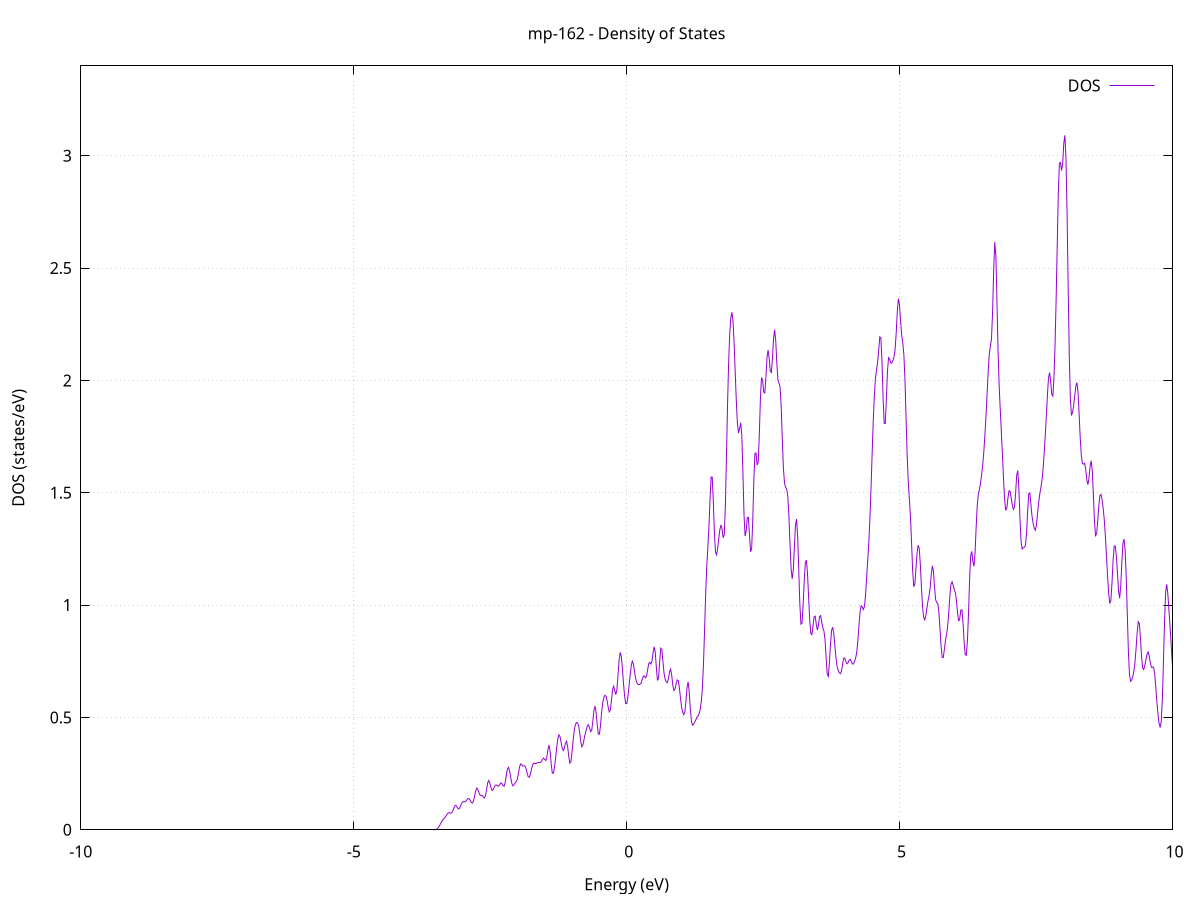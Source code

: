 set title 'mp-162 - Density of States'
set xlabel 'Energy (eV)'
set ylabel 'DOS (states/eV)'
set grid
set xrange [-10:10]
set yrange [0:3.400]
set xzeroaxis lt -1
set terminal png size 800,600
set output 'mp-162_dos_gnuplot.png'
plot '-' using 1:2 with lines title 'DOS'
-23.712700 0.000000
-23.692600 0.000000
-23.672600 0.000000
-23.652500 0.000000
-23.632400 0.000000
-23.612400 0.000000
-23.592300 0.000000
-23.572200 0.000000
-23.552200 0.000000
-23.532100 0.000000
-23.512000 0.000000
-23.492000 0.000000
-23.471900 0.000000
-23.451900 0.000000
-23.431800 0.000000
-23.411700 0.000000
-23.391700 0.000000
-23.371600 0.000000
-23.351500 0.000000
-23.331500 0.000000
-23.311400 0.000000
-23.291300 0.000000
-23.271300 0.000000
-23.251200 0.000000
-23.231200 0.000000
-23.211100 0.000000
-23.191000 0.000000
-23.171000 0.000000
-23.150900 0.000000
-23.130800 0.000000
-23.110800 0.000000
-23.090700 0.000000
-23.070600 0.000000
-23.050600 0.000000
-23.030500 0.000000
-23.010400 0.000000
-22.990400 0.000000
-22.970300 0.000000
-22.950300 0.000000
-22.930200 0.000000
-22.910100 0.000000
-22.890100 0.000000
-22.870000 0.000000
-22.849900 0.000000
-22.829900 0.000000
-22.809800 0.000000
-22.789700 0.000000
-22.769700 0.000000
-22.749600 0.000000
-22.729600 0.000000
-22.709500 0.000000
-22.689400 0.000000
-22.669400 0.000000
-22.649300 0.000000
-22.629200 0.000000
-22.609200 0.000000
-22.589100 0.000000
-22.569000 0.000000
-22.549000 0.000000
-22.528900 0.000000
-22.508900 0.000000
-22.488800 0.000000
-22.468700 0.000000
-22.448700 0.000000
-22.428600 0.000000
-22.408500 0.000000
-22.388500 0.000000
-22.368400 0.000000
-22.348300 0.000000
-22.328300 0.000000
-22.308200 0.000000
-22.288100 0.000000
-22.268100 0.000000
-22.248000 0.000000
-22.228000 0.000000
-22.207900 0.000000
-22.187800 0.000000
-22.167800 0.000000
-22.147700 0.000000
-22.127600 0.000000
-22.107600 0.000000
-22.087500 0.000000
-22.067400 0.000000
-22.047400 0.000000
-22.027300 0.000100
-22.007300 0.000900
-21.987200 0.007400
-21.967100 0.046700
-21.947100 0.225700
-21.927000 0.843800
-21.906900 2.462300
-21.886900 5.652300
-21.866800 10.286400
-21.846700 15.009600
-21.826700 17.970500
-21.806600 18.567800
-21.786500 18.201800
-21.766500 19.006400
-21.746400 22.097700
-21.726400 26.882200
-21.706300 31.315000
-21.686200 32.802000
-21.666200 29.702600
-21.646100 22.616500
-21.626000 14.161400
-21.606000 7.153600
-21.585900 2.867400
-21.565800 0.899000
-21.545800 0.217800
-21.525700 0.040400
-21.505700 0.005700
-21.485600 0.000600
-21.465500 0.000000
-21.445500 0.000000
-21.425400 0.000000
-21.405300 0.000000
-21.385300 0.000000
-21.365200 0.000000
-21.345100 0.000000
-21.325100 0.000000
-21.305000 0.000000
-21.284900 0.000000
-21.264900 0.000000
-21.244800 0.000000
-21.224800 0.000000
-21.204700 0.000000
-21.184600 0.000000
-21.164600 0.000000
-21.144500 0.000000
-21.124400 0.000000
-21.104400 0.000000
-21.084300 0.000000
-21.064200 0.000000
-21.044200 0.000000
-21.024100 0.000000
-21.004100 0.000000
-20.984000 0.000000
-20.963900 0.000000
-20.943900 0.000000
-20.923800 0.000000
-20.903700 0.000000
-20.883700 0.000000
-20.863600 0.000000
-20.843500 0.000000
-20.823500 0.000000
-20.803400 0.000000
-20.783400 0.000000
-20.763300 0.000000
-20.743200 0.000000
-20.723200 0.000000
-20.703100 0.000000
-20.683000 0.000000
-20.663000 0.000000
-20.642900 0.000000
-20.622800 0.000000
-20.602800 0.000000
-20.582700 0.000000
-20.562600 0.000000
-20.542600 0.000000
-20.522500 0.000000
-20.502500 0.000000
-20.482400 0.000000
-20.462300 0.000000
-20.442300 0.000000
-20.422200 0.000000
-20.402100 0.000000
-20.382100 0.000000
-20.362000 0.000000
-20.341900 0.000000
-20.321900 0.000000
-20.301800 0.000000
-20.281800 0.000000
-20.261700 0.000000
-20.241600 0.000000
-20.221600 0.000000
-20.201500 0.000000
-20.181400 0.000000
-20.161400 0.000000
-20.141300 0.000000
-20.121200 0.000000
-20.101200 0.000000
-20.081100 0.000000
-20.061000 0.000000
-20.041000 0.000000
-20.020900 0.000000
-20.000900 0.000000
-19.980800 0.000000
-19.960700 0.000000
-19.940700 0.000000
-19.920600 0.000000
-19.900500 0.000000
-19.880500 0.000000
-19.860400 0.000000
-19.840300 0.000000
-19.820300 0.000000
-19.800200 0.000000
-19.780200 0.000000
-19.760100 0.000000
-19.740000 0.000000
-19.720000 0.000000
-19.699900 0.000000
-19.679800 0.000000
-19.659800 0.000000
-19.639700 0.000000
-19.619600 0.000000
-19.599600 0.000000
-19.579500 0.000000
-19.559400 0.000000
-19.539400 0.000000
-19.519300 0.000000
-19.499300 0.000000
-19.479200 0.000000
-19.459100 0.000000
-19.439100 0.000000
-19.419000 0.000000
-19.398900 0.000000
-19.378900 0.000000
-19.358800 0.000000
-19.338700 0.000000
-19.318700 0.000000
-19.298600 0.000000
-19.278600 0.000000
-19.258500 0.000000
-19.238400 0.000000
-19.218400 0.000000
-19.198300 0.000000
-19.178200 0.000000
-19.158200 0.000000
-19.138100 0.000000
-19.118000 0.000000
-19.098000 0.000000
-19.077900 0.000000
-19.057800 0.000000
-19.037800 0.000000
-19.017700 0.000000
-18.997700 0.000000
-18.977600 0.000000
-18.957500 0.000000
-18.937500 0.000000
-18.917400 0.000000
-18.897300 0.000000
-18.877300 0.000000
-18.857200 0.000000
-18.837100 0.000000
-18.817100 0.000000
-18.797000 0.000000
-18.777000 0.000000
-18.756900 0.000000
-18.736800 0.000000
-18.716800 0.000000
-18.696700 0.000000
-18.676600 0.000000
-18.656600 0.000000
-18.636500 0.000000
-18.616400 0.000000
-18.596400 0.000000
-18.576300 0.000000
-18.556300 0.000000
-18.536200 0.000000
-18.516100 0.000000
-18.496100 0.000000
-18.476000 0.000000
-18.455900 0.000000
-18.435900 0.000000
-18.415800 0.000000
-18.395700 0.000000
-18.375700 0.000000
-18.355600 0.000000
-18.335500 0.000000
-18.315500 0.000000
-18.295400 0.000000
-18.275400 0.000000
-18.255300 0.000000
-18.235200 0.000000
-18.215200 0.000000
-18.195100 0.000000
-18.175000 0.000000
-18.155000 0.000000
-18.134900 0.000000
-18.114800 0.000000
-18.094800 0.000000
-18.074700 0.000000
-18.054700 0.000000
-18.034600 0.000000
-18.014500 0.000000
-17.994500 0.000000
-17.974400 0.000000
-17.954300 0.000000
-17.934300 0.000000
-17.914200 0.000000
-17.894100 0.000000
-17.874100 0.000000
-17.854000 0.000000
-17.833900 0.000000
-17.813900 0.000000
-17.793800 0.000000
-17.773800 0.000000
-17.753700 0.000000
-17.733600 0.000000
-17.713600 0.000000
-17.693500 0.000000
-17.673400 0.000000
-17.653400 0.000000
-17.633300 0.000000
-17.613200 0.000000
-17.593200 0.000000
-17.573100 0.000000
-17.553100 0.000000
-17.533000 0.000000
-17.512900 0.000000
-17.492900 0.000000
-17.472800 0.000000
-17.452700 0.000000
-17.432700 0.000000
-17.412600 0.000000
-17.392500 0.000000
-17.372500 0.000000
-17.352400 0.000000
-17.332300 0.000000
-17.312300 0.000000
-17.292200 0.000000
-17.272200 0.000000
-17.252100 0.000000
-17.232000 0.000000
-17.212000 0.000000
-17.191900 0.000000
-17.171800 0.000000
-17.151800 0.000000
-17.131700 0.000000
-17.111600 0.000000
-17.091600 0.000000
-17.071500 0.000000
-17.051500 0.000000
-17.031400 0.000000
-17.011300 0.000000
-16.991300 0.000000
-16.971200 0.000000
-16.951100 0.000000
-16.931100 0.000000
-16.911000 0.000000
-16.890900 0.000000
-16.870900 0.000000
-16.850800 0.000000
-16.830800 0.000000
-16.810700 0.000000
-16.790600 0.000000
-16.770600 0.000000
-16.750500 0.000000
-16.730400 0.000000
-16.710400 0.000000
-16.690300 0.000000
-16.670200 0.000000
-16.650200 0.000000
-16.630100 0.000000
-16.610000 0.000000
-16.590000 0.000000
-16.569900 0.000000
-16.549900 0.000000
-16.529800 0.000000
-16.509700 0.000000
-16.489700 0.000000
-16.469600 0.000000
-16.449500 0.000000
-16.429500 0.000000
-16.409400 0.000000
-16.389300 0.000000
-16.369300 0.000000
-16.349200 0.000000
-16.329200 0.000000
-16.309100 0.000000
-16.289000 0.000000
-16.269000 0.000000
-16.248900 0.000000
-16.228800 0.000000
-16.208800 0.000000
-16.188700 0.000000
-16.168600 0.000000
-16.148600 0.000000
-16.128500 0.000000
-16.108400 0.000000
-16.088400 0.000000
-16.068300 0.000000
-16.048300 0.000000
-16.028200 0.000000
-16.008100 0.000000
-15.988100 0.000000
-15.968000 0.000000
-15.947900 0.000000
-15.927900 0.000000
-15.907800 0.000000
-15.887700 0.000000
-15.867700 0.000000
-15.847600 0.000000
-15.827600 0.000000
-15.807500 0.000000
-15.787400 0.000000
-15.767400 0.000000
-15.747300 0.000000
-15.727200 0.000000
-15.707200 0.000000
-15.687100 0.000000
-15.667000 0.000000
-15.647000 0.000000
-15.626900 0.000000
-15.606800 0.000000
-15.586800 0.000000
-15.566700 0.000000
-15.546700 0.000000
-15.526600 0.000000
-15.506500 0.000000
-15.486500 0.000000
-15.466400 0.000000
-15.446300 0.000000
-15.426300 0.000000
-15.406200 0.000000
-15.386100 0.000000
-15.366100 0.000000
-15.346000 0.000000
-15.326000 0.000000
-15.305900 0.000000
-15.285800 0.000000
-15.265800 0.000000
-15.245700 0.000000
-15.225600 0.000000
-15.205600 0.000000
-15.185500 0.000000
-15.165400 0.000000
-15.145400 0.000000
-15.125300 0.000000
-15.105300 0.000000
-15.085200 0.000000
-15.065100 0.000000
-15.045100 0.000000
-15.025000 0.000000
-15.004900 0.000000
-14.984900 0.000000
-14.964800 0.000000
-14.944700 0.000000
-14.924700 0.000000
-14.904600 0.000000
-14.884500 0.000000
-14.864500 0.000000
-14.844400 0.000000
-14.824400 0.000000
-14.804300 0.000000
-14.784200 0.000000
-14.764200 0.000000
-14.744100 0.000000
-14.724000 0.000000
-14.704000 0.000000
-14.683900 0.000000
-14.663800 0.000000
-14.643800 0.000000
-14.623700 0.000000
-14.603700 0.000000
-14.583600 0.000000
-14.563500 0.000000
-14.543500 0.000000
-14.523400 0.000000
-14.503300 0.000000
-14.483300 0.000000
-14.463200 0.000000
-14.443100 0.000000
-14.423100 0.000000
-14.403000 0.000000
-14.382900 0.000000
-14.362900 0.000000
-14.342800 0.000000
-14.322800 0.000000
-14.302700 0.000000
-14.282600 0.000000
-14.262600 0.000000
-14.242500 0.000000
-14.222400 0.000000
-14.202400 0.000000
-14.182300 0.000000
-14.162200 0.000000
-14.142200 0.000000
-14.122100 0.000000
-14.102100 0.000000
-14.082000 0.000000
-14.061900 0.000000
-14.041900 0.000000
-14.021800 0.000000
-14.001700 0.000000
-13.981700 0.000000
-13.961600 0.000000
-13.941500 0.000000
-13.921500 0.000000
-13.901400 0.000000
-13.881300 0.000000
-13.861300 0.000000
-13.841200 0.000000
-13.821200 0.000000
-13.801100 0.000000
-13.781000 0.000000
-13.761000 0.000000
-13.740900 0.000000
-13.720800 0.000000
-13.700800 0.000000
-13.680700 0.000000
-13.660600 0.000000
-13.640600 0.000000
-13.620500 0.000000
-13.600500 0.000000
-13.580400 0.000000
-13.560300 0.000000
-13.540300 0.000000
-13.520200 0.000000
-13.500100 0.000000
-13.480100 0.000000
-13.460000 0.000000
-13.439900 0.000000
-13.419900 0.000000
-13.399800 0.000000
-13.379800 0.000000
-13.359700 0.000000
-13.339600 0.000000
-13.319600 0.000000
-13.299500 0.000000
-13.279400 0.000000
-13.259400 0.000000
-13.239300 0.000000
-13.219200 0.000000
-13.199200 0.000000
-13.179100 0.000000
-13.159000 0.000000
-13.139000 0.000000
-13.118900 0.000000
-13.098900 0.000000
-13.078800 0.000000
-13.058700 0.000000
-13.038700 0.000000
-13.018600 0.000000
-12.998500 0.000000
-12.978500 0.000000
-12.958400 0.000000
-12.938300 0.000000
-12.918300 0.000000
-12.898200 0.000000
-12.878200 0.000000
-12.858100 0.000000
-12.838000 0.000000
-12.818000 0.000000
-12.797900 0.000000
-12.777800 0.000000
-12.757800 0.000000
-12.737700 0.000000
-12.717600 0.000000
-12.697600 0.000000
-12.677500 0.000000
-12.657400 0.000000
-12.637400 0.000000
-12.617300 0.000000
-12.597300 0.000000
-12.577200 0.000000
-12.557100 0.000000
-12.537100 0.000000
-12.517000 0.000000
-12.496900 0.000000
-12.476900 0.000000
-12.456800 0.000000
-12.436700 0.000000
-12.416700 0.000000
-12.396600 0.000000
-12.376600 0.000000
-12.356500 0.000000
-12.336400 0.000000
-12.316400 0.000000
-12.296300 0.000000
-12.276200 0.000000
-12.256200 0.000000
-12.236100 0.000000
-12.216000 0.000000
-12.196000 0.000000
-12.175900 0.000000
-12.155800 0.000000
-12.135800 0.000000
-12.115700 0.000000
-12.095700 0.000000
-12.075600 0.000000
-12.055500 0.000000
-12.035500 0.000000
-12.015400 0.000000
-11.995300 0.000000
-11.975300 0.000000
-11.955200 0.000000
-11.935100 0.000000
-11.915100 0.000000
-11.895000 0.000000
-11.875000 0.000000
-11.854900 0.000000
-11.834800 0.000000
-11.814800 0.000000
-11.794700 0.000000
-11.774600 0.000000
-11.754600 0.000000
-11.734500 0.000000
-11.714400 0.000000
-11.694400 0.000000
-11.674300 0.000000
-11.654300 0.000000
-11.634200 0.000000
-11.614100 0.000000
-11.594100 0.000000
-11.574000 0.000000
-11.553900 0.000000
-11.533900 0.000000
-11.513800 0.000000
-11.493700 0.000000
-11.473700 0.000000
-11.453600 0.000000
-11.433500 0.000000
-11.413500 0.000000
-11.393400 0.000000
-11.373400 0.000000
-11.353300 0.000000
-11.333200 0.000000
-11.313200 0.000000
-11.293100 0.000000
-11.273000 0.000000
-11.253000 0.000000
-11.232900 0.000000
-11.212800 0.000000
-11.192800 0.000000
-11.172700 0.000000
-11.152700 0.000000
-11.132600 0.000000
-11.112500 0.000000
-11.092500 0.000000
-11.072400 0.000000
-11.052300 0.000000
-11.032300 0.000000
-11.012200 0.000000
-10.992100 0.000000
-10.972100 0.000000
-10.952000 0.000000
-10.931900 0.000000
-10.911900 0.000000
-10.891800 0.000000
-10.871800 0.000000
-10.851700 0.000000
-10.831600 0.000000
-10.811600 0.000000
-10.791500 0.000000
-10.771400 0.000000
-10.751400 0.000000
-10.731300 0.000000
-10.711200 0.000000
-10.691200 0.000000
-10.671100 0.000000
-10.651100 0.000000
-10.631000 0.000000
-10.610900 0.000000
-10.590900 0.000000
-10.570800 0.000000
-10.550700 0.000000
-10.530700 0.000000
-10.510600 0.000000
-10.490500 0.000000
-10.470500 0.000000
-10.450400 0.000000
-10.430300 0.000000
-10.410300 0.000000
-10.390200 0.000000
-10.370200 0.000000
-10.350100 0.000000
-10.330000 0.000000
-10.310000 0.000000
-10.289900 0.000000
-10.269800 0.000000
-10.249800 0.000000
-10.229700 0.000000
-10.209600 0.000000
-10.189600 0.000000
-10.169500 0.000000
-10.149500 0.000000
-10.129400 0.000000
-10.109300 0.000000
-10.089300 0.000000
-10.069200 0.000000
-10.049100 0.000000
-10.029100 0.000000
-10.009000 0.000000
-9.988900 0.000000
-9.968900 0.000000
-9.948800 0.000000
-9.928800 0.000000
-9.908700 0.000000
-9.888600 0.000000
-9.868600 0.000000
-9.848500 0.000000
-9.828400 0.000000
-9.808400 0.000000
-9.788300 0.000000
-9.768200 0.000000
-9.748200 0.000000
-9.728100 0.000000
-9.708000 0.000000
-9.688000 0.000000
-9.667900 0.000000
-9.647900 0.000000
-9.627800 0.000000
-9.607700 0.000000
-9.587700 0.000000
-9.567600 0.000000
-9.547500 0.000000
-9.527500 0.000000
-9.507400 0.000000
-9.487300 0.000000
-9.467300 0.000000
-9.447200 0.000000
-9.427200 0.000000
-9.407100 0.000000
-9.387000 0.000000
-9.367000 0.000000
-9.346900 0.000000
-9.326800 0.000000
-9.306800 0.000000
-9.286700 0.000000
-9.266600 0.000000
-9.246600 0.000000
-9.226500 0.000000
-9.206400 0.000000
-9.186400 0.000000
-9.166300 0.000000
-9.146300 0.000000
-9.126200 0.000000
-9.106100 0.000000
-9.086100 0.000000
-9.066000 0.000000
-9.045900 0.000000
-9.025900 0.000000
-9.005800 0.000000
-8.985700 0.000000
-8.965700 0.000000
-8.945600 0.000000
-8.925600 0.000000
-8.905500 0.000000
-8.885400 0.000000
-8.865400 0.000000
-8.845300 0.000000
-8.825200 0.000000
-8.805200 0.000000
-8.785100 0.000000
-8.765000 0.000000
-8.745000 0.000000
-8.724900 0.000000
-8.704800 0.000000
-8.684800 0.000000
-8.664700 0.000000
-8.644700 0.000000
-8.624600 0.000000
-8.604500 0.000000
-8.584500 0.000000
-8.564400 0.000000
-8.544300 0.000000
-8.524300 0.000000
-8.504200 0.000000
-8.484100 0.000000
-8.464100 0.000000
-8.444000 0.000000
-8.424000 0.000000
-8.403900 0.000000
-8.383800 0.000000
-8.363800 0.000000
-8.343700 0.000000
-8.323600 0.000000
-8.303600 0.000000
-8.283500 0.000000
-8.263400 0.000000
-8.243400 0.000000
-8.223300 0.000000
-8.203300 0.000000
-8.183200 0.000000
-8.163100 0.000000
-8.143100 0.000000
-8.123000 0.000000
-8.102900 0.000000
-8.082900 0.000000
-8.062800 0.000000
-8.042700 0.000000
-8.022700 0.000000
-8.002600 0.000000
-7.982500 0.000000
-7.962500 0.000000
-7.942400 0.000000
-7.922400 0.000000
-7.902300 0.000000
-7.882200 0.000000
-7.862200 0.000000
-7.842100 0.000000
-7.822000 0.000000
-7.802000 0.000000
-7.781900 0.000000
-7.761800 0.000000
-7.741800 0.000000
-7.721700 0.000000
-7.701700 0.000000
-7.681600 0.000000
-7.661500 0.000000
-7.641500 0.000000
-7.621400 0.000000
-7.601300 0.000000
-7.581300 0.000000
-7.561200 0.000000
-7.541100 0.000000
-7.521100 0.000000
-7.501000 0.000000
-7.480900 0.000000
-7.460900 0.000000
-7.440800 0.000000
-7.420800 0.000000
-7.400700 0.000000
-7.380600 0.000000
-7.360600 0.000000
-7.340500 0.000000
-7.320400 0.000000
-7.300400 0.000000
-7.280300 0.000000
-7.260200 0.000000
-7.240200 0.000000
-7.220100 0.000000
-7.200100 0.000000
-7.180000 0.000000
-7.159900 0.000000
-7.139900 0.000000
-7.119800 0.000000
-7.099700 0.000000
-7.079700 0.000000
-7.059600 0.000000
-7.039500 0.000000
-7.019500 0.000000
-6.999400 0.000000
-6.979300 0.000000
-6.959300 0.000000
-6.939200 0.000000
-6.919200 0.000000
-6.899100 0.000000
-6.879000 0.000000
-6.859000 0.000000
-6.838900 0.000000
-6.818800 0.000000
-6.798800 0.000000
-6.778700 0.000000
-6.758600 0.000000
-6.738600 0.000000
-6.718500 0.000000
-6.698500 0.000000
-6.678400 0.000000
-6.658300 0.000000
-6.638300 0.000000
-6.618200 0.000000
-6.598100 0.000000
-6.578100 0.000000
-6.558000 0.000000
-6.537900 0.000000
-6.517900 0.000000
-6.497800 0.000000
-6.477800 0.000000
-6.457700 0.000000
-6.437600 0.000000
-6.417600 0.000000
-6.397500 0.000000
-6.377400 0.000000
-6.357400 0.000000
-6.337300 0.000000
-6.317200 0.000000
-6.297200 0.000000
-6.277100 0.000000
-6.257000 0.000000
-6.237000 0.000000
-6.216900 0.000000
-6.196900 0.000000
-6.176800 0.000000
-6.156700 0.000000
-6.136700 0.000000
-6.116600 0.000000
-6.096500 0.000000
-6.076500 0.000000
-6.056400 0.000000
-6.036300 0.000000
-6.016300 0.000000
-5.996200 0.000000
-5.976200 0.000000
-5.956100 0.000000
-5.936000 0.000000
-5.916000 0.000000
-5.895900 0.000000
-5.875800 0.000000
-5.855800 0.000000
-5.835700 0.000000
-5.815600 0.000000
-5.795600 0.000000
-5.775500 0.000000
-5.755400 0.000000
-5.735400 0.000000
-5.715300 0.000000
-5.695300 0.000000
-5.675200 0.000000
-5.655100 0.000000
-5.635100 0.000000
-5.615000 0.000000
-5.594900 0.000000
-5.574900 0.000000
-5.554800 0.000000
-5.534700 0.000000
-5.514700 0.000000
-5.494600 0.000000
-5.474600 0.000000
-5.454500 0.000000
-5.434400 0.000000
-5.414400 0.000000
-5.394300 0.000000
-5.374200 0.000000
-5.354200 0.000000
-5.334100 0.000000
-5.314000 0.000000
-5.294000 0.000000
-5.273900 0.000000
-5.253800 0.000000
-5.233800 0.000000
-5.213700 0.000000
-5.193700 0.000000
-5.173600 0.000000
-5.153500 0.000000
-5.133500 0.000000
-5.113400 0.000000
-5.093300 0.000000
-5.073300 0.000000
-5.053200 0.000000
-5.033100 0.000000
-5.013100 0.000000
-4.993000 0.000000
-4.973000 0.000000
-4.952900 0.000000
-4.932800 0.000000
-4.912800 0.000000
-4.892700 0.000000
-4.872600 0.000000
-4.852600 0.000000
-4.832500 0.000000
-4.812400 0.000000
-4.792400 0.000000
-4.772300 0.000000
-4.752200 0.000000
-4.732200 0.000000
-4.712100 0.000000
-4.692100 0.000000
-4.672000 0.000000
-4.651900 0.000000
-4.631900 0.000000
-4.611800 0.000000
-4.591700 0.000000
-4.571700 0.000000
-4.551600 0.000000
-4.531500 0.000000
-4.511500 0.000000
-4.491400 0.000000
-4.471400 0.000000
-4.451300 0.000000
-4.431200 0.000000
-4.411200 0.000000
-4.391100 0.000000
-4.371000 0.000000
-4.351000 0.000000
-4.330900 0.000000
-4.310800 0.000000
-4.290800 0.000000
-4.270700 0.000000
-4.250700 0.000000
-4.230600 0.000000
-4.210500 0.000000
-4.190500 0.000000
-4.170400 0.000000
-4.150300 0.000000
-4.130300 0.000000
-4.110200 0.000000
-4.090100 0.000000
-4.070100 0.000000
-4.050000 0.000000
-4.029900 0.000000
-4.009900 0.000000
-3.989800 0.000000
-3.969800 0.000000
-3.949700 0.000000
-3.929600 0.000000
-3.909600 0.000000
-3.889500 0.000000
-3.869400 0.000000
-3.849400 0.000000
-3.829300 0.000000
-3.809200 0.000000
-3.789200 0.000000
-3.769100 0.000000
-3.749100 0.000000
-3.729000 0.000000
-3.708900 0.000000
-3.688900 0.000000
-3.668800 0.000000
-3.648700 0.000000
-3.628700 0.000000
-3.608600 0.000000
-3.588500 0.000000
-3.568500 0.000000
-3.548400 0.000000
-3.528300 0.000100
-3.508300 0.000500
-3.488200 0.001800
-3.468200 0.004800
-3.448100 0.010300
-3.428000 0.018200
-3.408000 0.027700
-3.387900 0.036700
-3.367800 0.043800
-3.347800 0.049300
-3.327700 0.054800
-3.307600 0.061900
-3.287600 0.069600
-3.267500 0.075200
-3.247500 0.076100
-3.227400 0.074000
-3.207300 0.074600
-3.187300 0.082400
-3.167200 0.095600
-3.147100 0.106800
-3.127100 0.108800
-3.107000 0.101300
-3.086900 0.093000
-3.066900 0.093500
-3.046800 0.103600
-3.026700 0.116200
-3.006700 0.124000
-2.986600 0.125400
-2.966600 0.124700
-2.946500 0.127500
-2.926400 0.133900
-2.906400 0.139000
-2.886300 0.138400
-2.866200 0.131600
-2.846200 0.122500
-2.826100 0.118600
-2.806000 0.127100
-2.786000 0.148500
-2.765900 0.173000
-2.745900 0.185500
-2.725800 0.179900
-2.705700 0.165100
-2.685700 0.154500
-2.665600 0.152700
-2.645500 0.152300
-2.625500 0.146300
-2.605400 0.141200
-2.585300 0.151900
-2.565300 0.180600
-2.545200 0.209700
-2.525200 0.219800
-2.505100 0.207500
-2.485000 0.186700
-2.465000 0.175000
-2.444900 0.178600
-2.424800 0.190000
-2.404800 0.198500
-2.384700 0.199100
-2.364600 0.195200
-2.344600 0.194800
-2.324500 0.201400
-2.304400 0.208300
-2.284400 0.205900
-2.264300 0.196000
-2.244300 0.193800
-2.224200 0.211300
-2.204100 0.243000
-2.184100 0.270600
-2.164000 0.278000
-2.143900 0.262200
-2.123900 0.233200
-2.103800 0.206700
-2.083700 0.195600
-2.063700 0.200000
-2.043600 0.208100
-2.023600 0.213400
-2.003500 0.224400
-1.983400 0.249300
-1.963400 0.278500
-1.943300 0.293000
-1.923200 0.289300
-1.903200 0.283200
-1.883100 0.284500
-1.863000 0.284200
-1.843000 0.271900
-1.822900 0.251500
-1.802800 0.235600
-1.782800 0.233800
-1.762700 0.247500
-1.742700 0.270200
-1.722600 0.289500
-1.702500 0.296700
-1.682500 0.295200
-1.662400 0.294800
-1.642300 0.297800
-1.622300 0.299700
-1.602200 0.299000
-1.582100 0.299300
-1.562100 0.304200
-1.542000 0.313200
-1.522000 0.318700
-1.501900 0.313900
-1.481800 0.308200
-1.461800 0.322900
-1.441700 0.358100
-1.421600 0.377100
-1.401600 0.348500
-1.381500 0.291000
-1.361400 0.251700
-1.341400 0.251800
-1.321300 0.279400
-1.301200 0.320100
-1.281200 0.366100
-1.261100 0.405000
-1.241100 0.422500
-1.221000 0.414800
-1.200900 0.389800
-1.180900 0.363400
-1.160800 0.352400
-1.140700 0.363900
-1.120700 0.386400
-1.100600 0.393900
-1.080500 0.369400
-1.060500 0.325600
-1.040400 0.296100
-1.020400 0.304500
-1.000300 0.346700
-0.980200 0.399400
-0.960200 0.441800
-0.940100 0.467000
-0.920000 0.477200
-0.900000 0.476000
-0.879900 0.462200
-0.859800 0.431200
-0.839800 0.391400
-0.819700 0.369200
-0.799700 0.378500
-0.779600 0.403500
-0.759500 0.426000
-0.739500 0.445600
-0.719400 0.463100
-0.699300 0.467500
-0.679300 0.453500
-0.659200 0.436900
-0.639100 0.443900
-0.619100 0.483600
-0.599000 0.532200
-0.578900 0.550300
-0.558900 0.520900
-0.538800 0.466300
-0.518800 0.425800
-0.498700 0.425900
-0.478600 0.465800
-0.458600 0.521100
-0.438500 0.564800
-0.418400 0.588700
-0.398400 0.598400
-0.378300 0.594700
-0.358200 0.574500
-0.338200 0.544900
-0.318100 0.525000
-0.298100 0.534300
-0.278000 0.575700
-0.257900 0.622900
-0.237900 0.638800
-0.217800 0.618700
-0.197700 0.601400
-0.177700 0.625800
-0.157600 0.690500
-0.137500 0.758300
-0.117500 0.789800
-0.097400 0.771000
-0.077300 0.716100
-0.057300 0.650600
-0.037200 0.594300
-0.017200 0.561500
0.002900 0.561800
0.023000 0.592000
0.043000 0.637200
0.063100 0.685900
0.083200 0.729200
0.103200 0.750500
0.123300 0.738300
0.143400 0.705400
0.163400 0.675100
0.183500 0.656900
0.203500 0.648200
0.223600 0.644800
0.243700 0.644800
0.263700 0.651200
0.283800 0.667300
0.303900 0.683200
0.323900 0.684400
0.344000 0.676400
0.364100 0.682500
0.384100 0.711100
0.404200 0.739900
0.424300 0.745300
0.444300 0.737800
0.464400 0.750600
0.484400 0.788700
0.504500 0.814400
0.524600 0.789400
0.544600 0.721000
0.564700 0.664500
0.584800 0.675900
0.604800 0.747700
0.624900 0.808200
0.645000 0.801800
0.665000 0.747100
0.685100 0.696500
0.705100 0.670600
0.725200 0.657800
0.745300 0.654700
0.765300 0.671800
0.785400 0.702600
0.805500 0.714800
0.825500 0.688000
0.845600 0.644000
0.865700 0.619700
0.885700 0.626300
0.905800 0.648900
0.925800 0.667100
0.945900 0.663700
0.966000 0.632400
0.986000 0.586300
1.006100 0.547300
1.026200 0.523400
1.046200 0.512200
1.066300 0.524000
1.086400 0.572200
1.106400 0.635100
1.126500 0.658100
1.146600 0.613600
1.166600 0.536500
1.186700 0.481500
1.206700 0.465400
1.226800 0.470000
1.246900 0.479200
1.266900 0.489400
1.287000 0.499100
1.307100 0.506900
1.327100 0.516700
1.347200 0.535600
1.367300 0.570100
1.387300 0.631100
1.407400 0.736200
1.427400 0.886700
1.447500 1.047100
1.467600 1.171200
1.487600 1.256800
1.507700 1.348700
1.527800 1.470100
1.547800 1.569900
1.567900 1.569700
1.588000 1.460000
1.608000 1.320000
1.628100 1.235200
1.648200 1.223900
1.668200 1.254100
1.688300 1.296700
1.708300 1.337400
1.728400 1.356700
1.748500 1.337000
1.768500 1.299400
1.788600 1.314100
1.808700 1.441000
1.828700 1.660700
1.848800 1.895100
1.868900 2.082100
1.888900 2.207400
1.909000 2.280400
1.929000 2.303000
1.949100 2.263500
1.969200 2.164100
1.989200 2.034300
2.009300 1.907200
2.029400 1.808100
2.049400 1.765600
2.069500 1.785500
2.089600 1.811700
2.109600 1.756200
2.129700 1.593100
2.149800 1.405100
2.169800 1.307300
2.189900 1.329400
2.209900 1.390500
2.230000 1.390200
2.250100 1.313100
2.270100 1.237100
2.290200 1.250800
2.310300 1.378200
2.330300 1.556700
2.350400 1.675900
2.370500 1.676700
2.390500 1.623200
2.410600 1.636500
2.430600 1.759500
2.450700 1.920000
2.470800 2.012500
2.490800 2.001400
2.510900 1.948700
2.531000 1.944200
2.551000 2.013700
2.571100 2.101700
2.591200 2.135400
2.611200 2.097600
2.631300 2.041300
2.651300 2.035200
2.671400 2.099600
2.691500 2.187500
2.711500 2.225300
2.731600 2.175500
2.751700 2.075200
2.771700 2.002600
2.791800 1.987200
2.811900 1.969200
2.831900 1.879000
2.852000 1.733500
2.872100 1.608000
2.892100 1.543300
2.912200 1.524200
2.932200 1.516900
2.952300 1.483900
2.972400 1.398300
2.992400 1.274200
3.012500 1.163600
3.032600 1.116900
3.052600 1.155200
3.072700 1.256200
3.092800 1.356100
3.112800 1.382700
3.132900 1.304800
3.152900 1.154400
3.173000 1.003000
3.193100 0.915400
3.213100 0.919800
3.233200 1.000200
3.253300 1.108200
3.273300 1.188000
3.293400 1.200700
3.313500 1.140100
3.333500 1.035800
3.353600 0.934600
3.373700 0.873900
3.393700 0.868300
3.413800 0.906000
3.433800 0.947700
3.453900 0.950800
3.474000 0.914500
3.494000 0.889200
3.514100 0.911300
3.534200 0.949700
3.554200 0.953200
3.574300 0.923300
3.594400 0.898300
3.614400 0.884600
3.634500 0.846400
3.654500 0.767400
3.674600 0.692400
3.694700 0.682500
3.714700 0.743600
3.734800 0.828100
3.754900 0.888000
3.774900 0.901600
3.795000 0.872000
3.815100 0.818500
3.835100 0.764800
3.855200 0.727600
3.875300 0.709000
3.895300 0.699200
3.915400 0.694400
3.935400 0.705200
3.955500 0.735700
3.975600 0.763300
3.995600 0.765100
4.015700 0.749200
4.035800 0.738800
4.055800 0.743600
4.075900 0.755200
4.096000 0.758500
4.116000 0.748500
4.136100 0.737700
4.156100 0.738700
4.176200 0.749900
4.196300 0.765500
4.216300 0.792100
4.236400 0.842500
4.256500 0.911100
4.276500 0.970800
4.296600 0.997200
4.316700 0.991600
4.336700 0.980200
4.356800 0.994200
4.376800 1.046400
4.396900 1.122800
4.417000 1.201400
4.437000 1.281600
4.457100 1.384900
4.477200 1.521100
4.497200 1.672900
4.517300 1.816200
4.537400 1.932200
4.557400 2.007800
4.577500 2.046800
4.597600 2.079400
4.617600 2.135300
4.637700 2.194000
4.657700 2.188500
4.677800 2.082500
4.697900 1.923800
4.717900 1.809100
4.738000 1.808300
4.758100 1.913300
4.778100 2.039600
4.798200 2.101200
4.818300 2.094800
4.838300 2.076800
4.858400 2.077900
4.878400 2.089400
4.898500 2.104800
4.918600 2.138900
4.938600 2.211900
4.958700 2.308000
4.978800 2.363700
4.998800 2.336400
5.018900 2.261400
5.039000 2.200700
5.059000 2.165700
5.079100 2.113400
5.099200 1.999700
5.119200 1.831600
5.139300 1.665700
5.159300 1.549200
5.179400 1.473500
5.199500 1.393200
5.219500 1.278900
5.239600 1.154600
5.259700 1.081500
5.279700 1.093600
5.299800 1.161300
5.319900 1.230100
5.339900 1.266200
5.360000 1.252400
5.380000 1.183200
5.400100 1.083300
5.420200 0.996600
5.440200 0.947400
5.460300 0.934600
5.480400 0.951500
5.500400 0.985900
5.520500 1.018100
5.540600 1.042600
5.560600 1.078300
5.580700 1.134900
5.600800 1.174600
5.620800 1.150100
5.640900 1.077900
5.660900 1.023400
5.681000 1.012000
5.701100 1.005500
5.721100 0.965200
5.741200 0.892900
5.761300 0.815800
5.781300 0.766500
5.801400 0.767100
5.821500 0.804900
5.841500 0.843600
5.861600 0.870800
5.881600 0.907600
5.901700 0.969600
5.921800 1.042400
5.941800 1.093400
5.961900 1.103800
5.982000 1.087400
6.002000 1.070400
6.022100 1.054700
6.042200 1.019800
6.062200 0.965200
6.082300 0.928100
6.102300 0.940200
6.122400 0.977300
6.142500 0.979300
6.162500 0.920800
6.182600 0.837000
6.202700 0.779300
6.222700 0.776600
6.242800 0.838700
6.262900 0.962300
6.282900 1.112500
6.303000 1.221600
6.323100 1.239100
6.343100 1.193100
6.363200 1.172400
6.383200 1.234200
6.403300 1.348200
6.423400 1.444800
6.443400 1.493100
6.463500 1.515900
6.483600 1.543300
6.503600 1.581800
6.523700 1.626300
6.543800 1.682700
6.563800 1.757900
6.583900 1.845100
6.603900 1.940300
6.624000 2.041200
6.644100 2.119300
6.664100 2.151500
6.684200 2.186400
6.704300 2.305500
6.724300 2.494300
6.744400 2.615600
6.764500 2.554500
6.784500 2.348700
6.804600 2.130100
6.824700 1.975500
6.844700 1.868600
6.864800 1.770600
6.884800 1.667200
6.904900 1.560500
6.925000 1.468200
6.945000 1.421000
6.965100 1.432100
6.985200 1.475900
7.005200 1.508700
7.025300 1.505700
7.045400 1.476200
7.065400 1.444200
7.085500 1.425600
7.105500 1.437400
7.125600 1.497200
7.145700 1.577400
7.165700 1.599600
7.185800 1.518900
7.205900 1.383400
7.225900 1.281400
7.246000 1.249900
7.266100 1.255500
7.286100 1.257200
7.306200 1.265100
7.326300 1.319000
7.346300 1.417100
7.366400 1.495500
7.386400 1.499300
7.406500 1.447200
7.426600 1.395300
7.446600 1.364300
7.466700 1.342000
7.486800 1.332800
7.506800 1.355300
7.526900 1.404500
7.547000 1.454700
7.567000 1.491400
7.587100 1.519700
7.607100 1.552000
7.627200 1.600000
7.647300 1.667400
7.667300 1.747200
7.687400 1.834200
7.707500 1.927900
7.727500 2.008200
7.747600 2.034700
7.767700 1.996000
7.787700 1.938500
7.807800 1.930100
7.827800 2.006500
7.847900 2.156300
7.868000 2.358500
7.888000 2.600400
7.908100 2.833300
7.928200 2.966700
7.948200 2.969900
7.968300 2.934200
7.988400 2.966900
8.008400 3.055500
8.028500 3.090700
8.048600 2.987000
8.068600 2.741600
8.088700 2.417500
8.108700 2.113700
8.128800 1.916900
8.148900 1.846800
8.168900 1.855500
8.189000 1.889700
8.209100 1.931300
8.229100 1.974300
8.249200 1.990800
8.269300 1.947800
8.289300 1.851100
8.309400 1.744800
8.329400 1.666900
8.349500 1.630000
8.369600 1.627600
8.389600 1.630800
8.409700 1.605600
8.429800 1.558400
8.449800 1.535800
8.469900 1.563900
8.490000 1.617000
8.510000 1.642500
8.530100 1.599900
8.550200 1.492300
8.570200 1.374200
8.590300 1.309300
8.610300 1.317300
8.630400 1.374700
8.650500 1.443200
8.670500 1.488200
8.690600 1.492800
8.710700 1.467300
8.730700 1.429000
8.750800 1.377800
8.770900 1.304900
8.790900 1.215900
8.811000 1.127300
8.831000 1.052000
8.851100 1.007200
8.871200 1.020100
8.891200 1.097400
8.911300 1.198400
8.931400 1.262100
8.951400 1.262900
8.971500 1.217000
8.991600 1.143500
9.011600 1.064000
9.031700 1.030500
9.051800 1.083900
9.071800 1.190600
9.091900 1.274800
9.111900 1.294100
9.132000 1.245200
9.152100 1.129000
9.172100 0.959700
9.192200 0.792500
9.212300 0.689900
9.232300 0.660700
9.252400 0.667000
9.272500 0.681300
9.292500 0.705000
9.312600 0.746100
9.332600 0.806900
9.352700 0.877200
9.372800 0.926100
9.392800 0.918600
9.412900 0.853200
9.433000 0.771300
9.453000 0.720400
9.473100 0.713600
9.493200 0.732000
9.513200 0.757300
9.533300 0.781600
9.553400 0.791500
9.573400 0.774900
9.593500 0.743300
9.613500 0.723300
9.633600 0.723900
9.653700 0.723700
9.673700 0.694700
9.693800 0.635400
9.713900 0.569000
9.733900 0.514100
9.754000 0.473700
9.774100 0.455100
9.794100 0.482900
9.814200 0.581900
9.834200 0.746600
9.854300 0.928800
9.874400 1.058300
9.894400 1.092400
9.914500 1.049800
9.934600 0.979700
9.954600 0.906400
9.974700 0.827900
9.994800 0.746000
10.014800 0.668300
10.034900 0.600900
10.054900 0.555200
10.075000 0.542600
10.095100 0.558000
10.115100 0.580500
10.135200 0.592300
10.155300 0.598700
10.175300 0.626900
10.195400 0.699500
10.215500 0.805500
10.235500 0.906300
10.255600 0.975000
10.275700 1.026100
10.295700 1.093000
10.315800 1.177600
10.335800 1.233500
10.355900 1.209300
10.376000 1.106800
10.396000 0.980700
10.416100 0.883400
10.436200 0.827000
10.456200 0.797300
10.476300 0.781100
10.496400 0.780700
10.516400 0.807400
10.536500 0.857700
10.556500 0.903100
10.576600 0.922800
10.596700 0.926100
10.616700 0.929000
10.636800 0.931000
10.656900 0.926300
10.676900 0.922000
10.697000 0.933500
10.717100 0.963600
10.737100 0.997600
10.757200 1.024100
10.777300 1.051900
10.797300 1.105700
10.817400 1.197300
10.837400 1.292600
10.857500 1.334100
10.877600 1.314000
10.897600 1.285700
10.917700 1.283900
10.937800 1.270100
10.957800 1.188600
10.977900 1.048900
10.998000 0.912400
11.018000 0.826000
11.038100 0.809400
11.058100 0.870400
11.078200 0.991700
11.098300 1.128400
11.118300 1.240900
11.138400 1.308700
11.158500 1.316900
11.178500 1.270200
11.198600 1.216800
11.218700 1.208900
11.238700 1.235200
11.258800 1.240700
11.278900 1.212600
11.298900 1.193500
11.319000 1.213800
11.339000 1.261700
11.359100 1.310400
11.379200 1.341000
11.399200 1.350300
11.419300 1.362500
11.439400 1.424500
11.459400 1.564500
11.479500 1.740800
11.499600 1.855200
11.519600 1.844700
11.539700 1.743000
11.559700 1.636600
11.579800 1.582400
11.599900 1.587000
11.619900 1.628100
11.640000 1.664500
11.660100 1.650600
11.680100 1.572300
11.700200 1.471300
11.720300 1.433700
11.740300 1.533100
11.760400 1.749000
11.780400 1.955900
11.800500 2.033300
11.820600 1.979700
11.840600 1.899300
11.860700 1.891000
11.880800 1.964600
11.900800 2.052800
11.920900 2.082500
11.941000 2.028500
11.961000 1.914900
11.981100 1.782400
12.001200 1.666300
12.021200 1.599700
12.041300 1.607200
12.061300 1.675800
12.081400 1.754300
12.101500 1.801100
12.121500 1.815200
12.141600 1.820200
12.161700 1.839500
12.181700 1.877900
12.201800 1.907500
12.221900 1.896100
12.241900 1.851100
12.262000 1.811500
12.282000 1.797900
12.302100 1.788000
12.322200 1.750600
12.342200 1.695300
12.362300 1.654100
12.382400 1.622400
12.402400 1.569100
12.422500 1.494800
12.442600 1.439200
12.462600 1.436800
12.482700 1.477700
12.502800 1.500700
12.522800 1.434300
12.542900 1.264700
12.562900 1.055600
12.583000 0.892100
12.603100 0.807700
12.623100 0.770100
12.643200 0.733200
12.663300 0.688100
12.683300 0.658200
12.703400 0.664700
12.723500 0.710100
12.743500 0.771900
12.763600 0.796900
12.783600 0.738000
12.803700 0.620600
12.823800 0.532100
12.843800 0.529700
12.863900 0.587700
12.884000 0.642500
12.904000 0.657200
12.924100 0.638400
12.944200 0.615000
12.964200 0.615100
12.984300 0.653800
13.004400 0.721400
13.024400 0.782500
13.044500 0.803400
13.064500 0.778700
13.084600 0.720600
13.104700 0.644000
13.124700 0.565200
13.144800 0.493000
13.164900 0.420000
13.184900 0.344600
13.205000 0.292200
13.225100 0.292600
13.245100 0.340300
13.265200 0.394800
13.285200 0.420200
13.305300 0.414800
13.325400 0.397300
13.345400 0.376300
13.365500 0.344000
13.385600 0.291000
13.405600 0.222200
13.425700 0.162600
13.445800 0.142800
13.465800 0.169000
13.485900 0.209400
13.505900 0.218500
13.526000 0.182000
13.546100 0.131800
13.566100 0.111400
13.586200 0.131900
13.606300 0.166400
13.626300 0.180000
13.646400 0.162100
13.666500 0.127400
13.686500 0.097000
13.706600 0.086700
13.726700 0.105800
13.746700 0.150900
13.766800 0.197400
13.786800 0.214300
13.806900 0.193200
13.827000 0.152000
13.847000 0.112600
13.867100 0.084800
13.887200 0.070000
13.907200 0.065500
13.927300 0.065600
13.947400 0.065700
13.967400 0.065500
13.987500 0.065000
14.007500 0.062400
14.027600 0.057700
14.047700 0.056000
14.067700 0.060400
14.087800 0.067900
14.107900 0.069400
14.127900 0.059200
14.148000 0.041000
14.168100 0.025800
14.188100 0.023500
14.208200 0.037400
14.228300 0.059900
14.248300 0.074500
14.268400 0.069600
14.288400 0.050100
14.308500 0.032000
14.328600 0.025400
14.348600 0.028200
14.368700 0.032900
14.388800 0.034700
14.408800 0.032200
14.428900 0.025200
14.449000 0.016200
14.469000 0.009300
14.489100 0.008100
14.509100 0.013600
14.529200 0.023200
14.549300 0.031400
14.569300 0.033100
14.589400 0.027600
14.609500 0.018600
14.629500 0.010200
14.649600 0.004500
14.669700 0.001600
14.689700 0.000400
14.709800 0.000100
14.729900 0.000000
14.749900 0.000000
14.770000 0.000000
14.790000 0.000000
14.810100 0.000000
14.830200 0.000000
14.850200 0.000000
14.870300 0.000000
14.890400 0.000000
14.910400 0.000000
14.930500 0.000000
14.950600 0.000000
14.970600 0.000000
14.990700 0.000000
15.010700 0.000000
15.030800 0.000000
15.050900 0.000000
15.070900 0.000000
15.091000 0.000000
15.111100 0.000000
15.131100 0.000000
15.151200 0.000000
15.171300 0.000000
15.191300 0.000000
15.211400 0.000000
15.231400 0.000000
15.251500 0.000000
15.271600 0.000000
15.291600 0.000000
15.311700 0.000000
15.331800 0.000000
15.351800 0.000000
15.371900 0.000000
15.392000 0.000000
15.412000 0.000000
15.432100 0.000000
15.452200 0.000000
15.472200 0.000000
15.492300 0.000000
15.512300 0.000000
15.532400 0.000000
15.552500 0.000000
15.572500 0.000000
15.592600 0.000000
15.612700 0.000000
15.632700 0.000000
15.652800 0.000000
15.672900 0.000000
15.692900 0.000000
15.713000 0.000000
15.733000 0.000000
15.753100 0.000000
15.773200 0.000000
15.793200 0.000000
15.813300 0.000000
15.833400 0.000000
15.853400 0.000000
15.873500 0.000000
15.893600 0.000000
15.913600 0.000000
15.933700 0.000000
15.953800 0.000000
15.973800 0.000000
15.993900 0.000000
16.013900 0.000000
16.034000 0.000000
16.054100 0.000000
16.074100 0.000000
16.094200 0.000000
16.114300 0.000000
16.134300 0.000000
16.154400 0.000000
16.174500 0.000000
16.194500 0.000000
16.214600 0.000000
16.234600 0.000000
16.254700 0.000000
16.274800 0.000000
16.294800 0.000000
16.314900 0.000000
16.335000 0.000000
16.355000 0.000000
16.375100 0.000000
16.395200 0.000000
16.415200 0.000000
e
